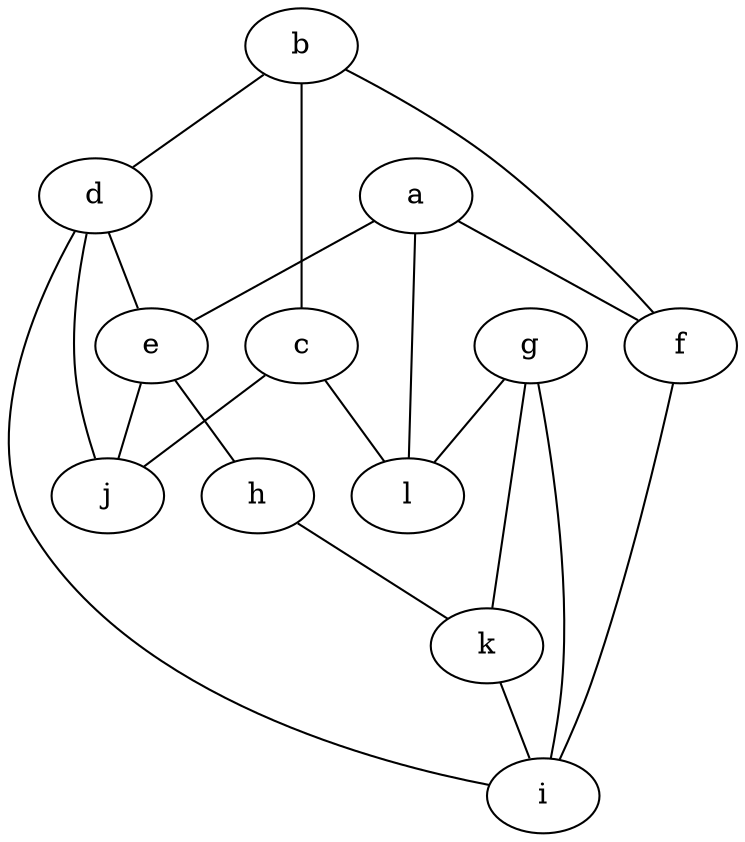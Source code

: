 graph {
a -- { e f l };
b -- { d c f };
c -- { j l };
d -- { i e j };
e -- { h j };
f -- i;
g -- { i l k };
h -- k;
k -- i;
}